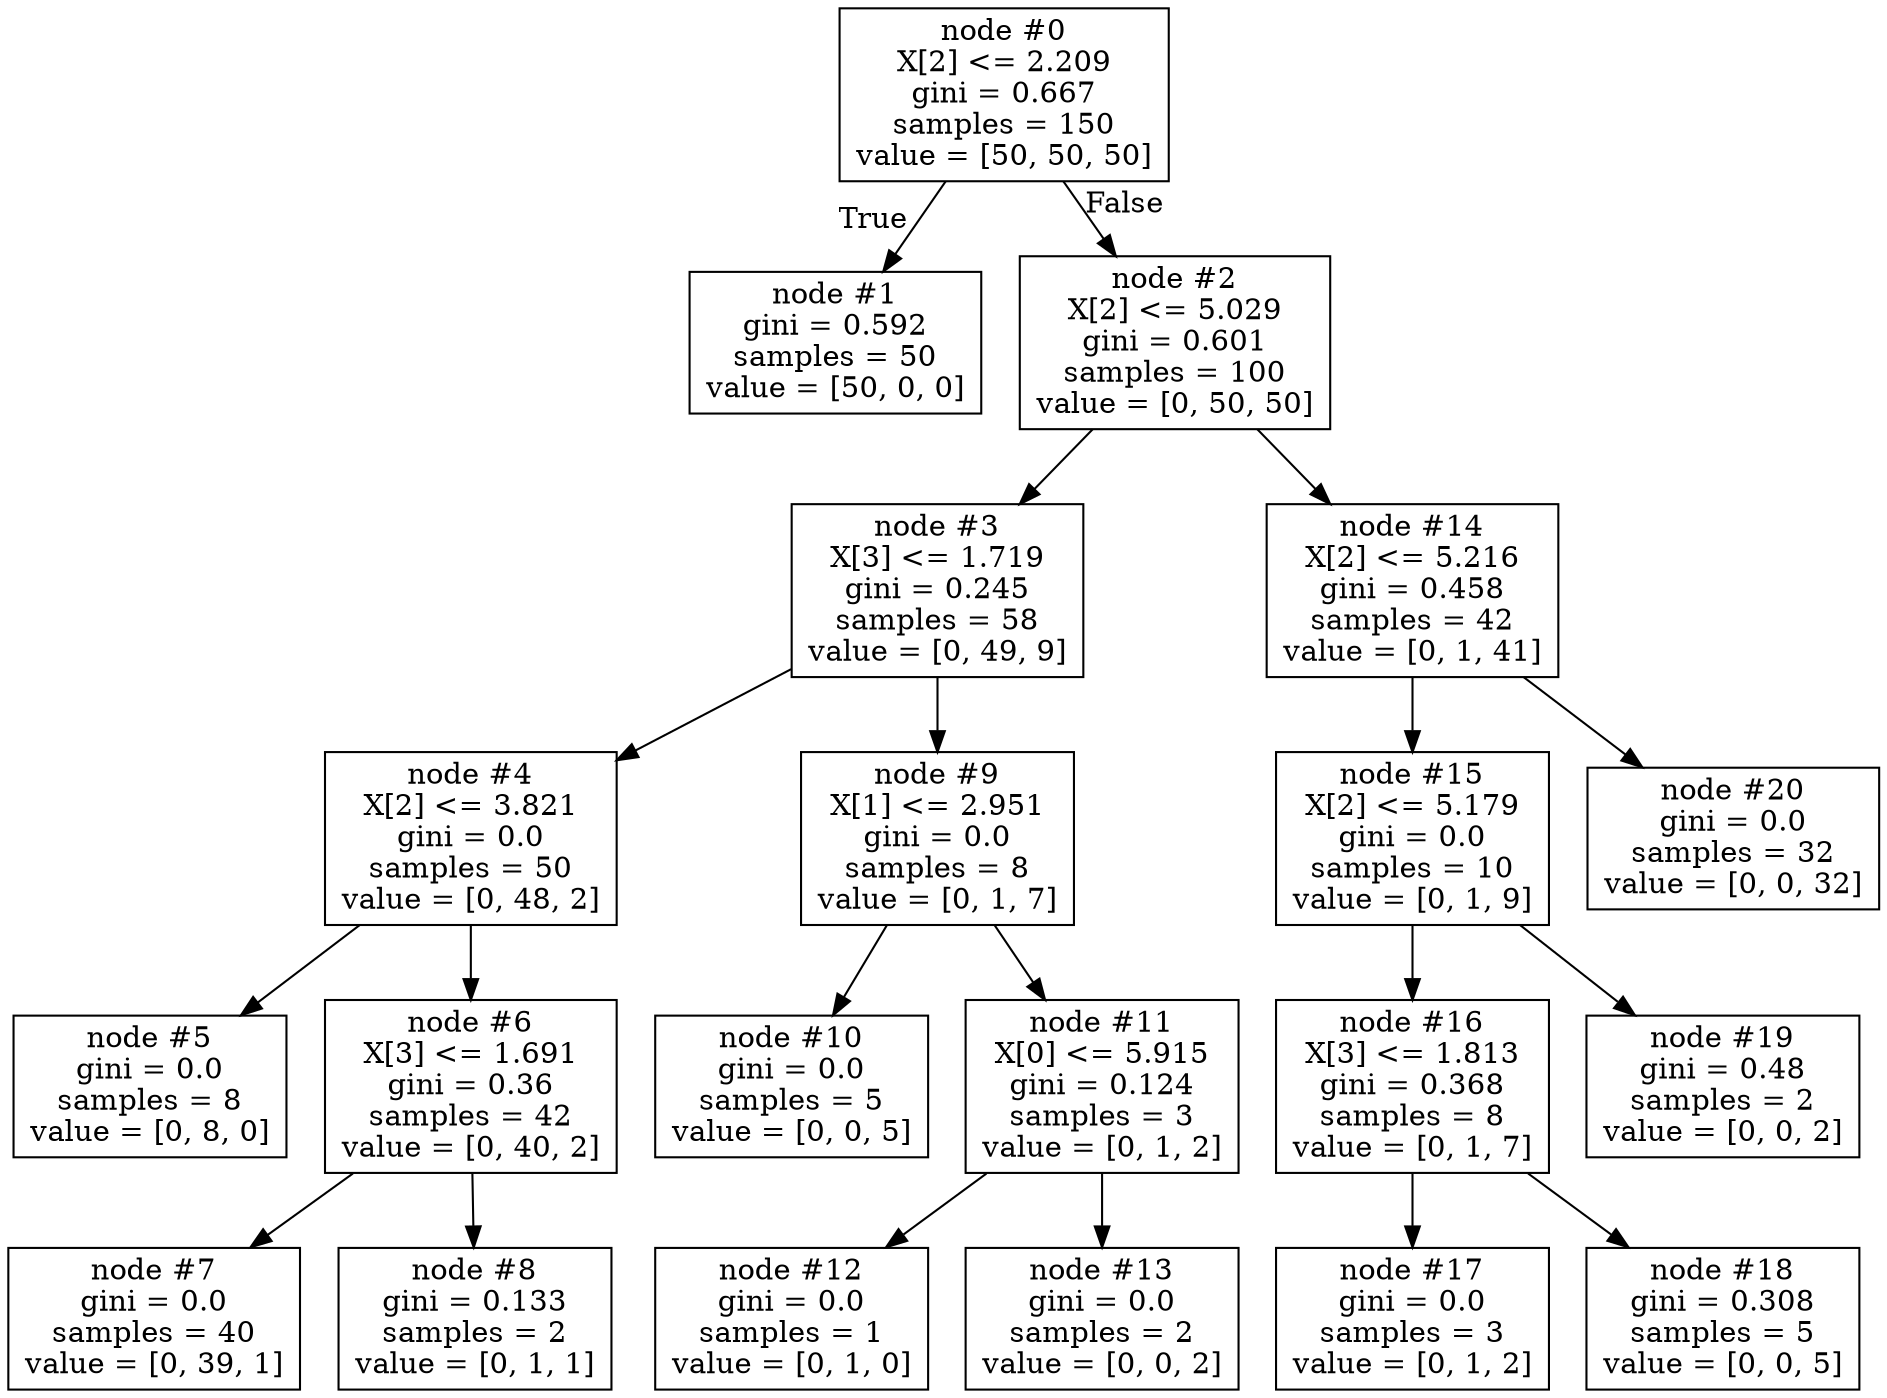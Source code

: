 digraph Tree {
node [shape=box] ;
0 [label="node #0\nX[2] <= 2.209\ngini = 0.667\nsamples = 150\nvalue = [50, 50, 50]"] ;
1 [label="node #1\ngini = 0.592\nsamples = 50\nvalue = [50, 0, 0]"] ;
0 -> 1 [labeldistance=2.5, labelangle=45, headlabel="True"] ;
2 [label="node #2\nX[2] <= 5.029\ngini = 0.601\nsamples = 100\nvalue = [0, 50, 50]"] ;
0 -> 2 [labeldistance=2.5, labelangle=-45, headlabel="False"] ;
3 [label="node #3\nX[3] <= 1.719\ngini = 0.245\nsamples = 58\nvalue = [0, 49, 9]"] ;
2 -> 3 ;
4 [label="node #4\nX[2] <= 3.821\ngini = 0.0\nsamples = 50\nvalue = [0, 48, 2]"] ;
3 -> 4 ;
5 [label="node #5\ngini = 0.0\nsamples = 8\nvalue = [0, 8, 0]"] ;
4 -> 5 ;
6 [label="node #6\nX[3] <= 1.691\ngini = 0.36\nsamples = 42\nvalue = [0, 40, 2]"] ;
4 -> 6 ;
7 [label="node #7\ngini = 0.0\nsamples = 40\nvalue = [0, 39, 1]"] ;
6 -> 7 ;
8 [label="node #8\ngini = 0.133\nsamples = 2\nvalue = [0, 1, 1]"] ;
6 -> 8 ;
9 [label="node #9\nX[1] <= 2.951\ngini = 0.0\nsamples = 8\nvalue = [0, 1, 7]"] ;
3 -> 9 ;
10 [label="node #10\ngini = 0.0\nsamples = 5\nvalue = [0, 0, 5]"] ;
9 -> 10 ;
11 [label="node #11\nX[0] <= 5.915\ngini = 0.124\nsamples = 3\nvalue = [0, 1, 2]"] ;
9 -> 11 ;
12 [label="node #12\ngini = 0.0\nsamples = 1\nvalue = [0, 1, 0]"] ;
11 -> 12 ;
13 [label="node #13\ngini = 0.0\nsamples = 2\nvalue = [0, 0, 2]"] ;
11 -> 13 ;
14 [label="node #14\nX[2] <= 5.216\ngini = 0.458\nsamples = 42\nvalue = [0, 1, 41]"] ;
2 -> 14 ;
15 [label="node #15\nX[2] <= 5.179\ngini = 0.0\nsamples = 10\nvalue = [0, 1, 9]"] ;
14 -> 15 ;
16 [label="node #16\nX[3] <= 1.813\ngini = 0.368\nsamples = 8\nvalue = [0, 1, 7]"] ;
15 -> 16 ;
17 [label="node #17\ngini = 0.0\nsamples = 3\nvalue = [0, 1, 2]"] ;
16 -> 17 ;
18 [label="node #18\ngini = 0.308\nsamples = 5\nvalue = [0, 0, 5]"] ;
16 -> 18 ;
19 [label="node #19\ngini = 0.48\nsamples = 2\nvalue = [0, 0, 2]"] ;
15 -> 19 ;
20 [label="node #20\ngini = 0.0\nsamples = 32\nvalue = [0, 0, 32]"] ;
14 -> 20 ;
}